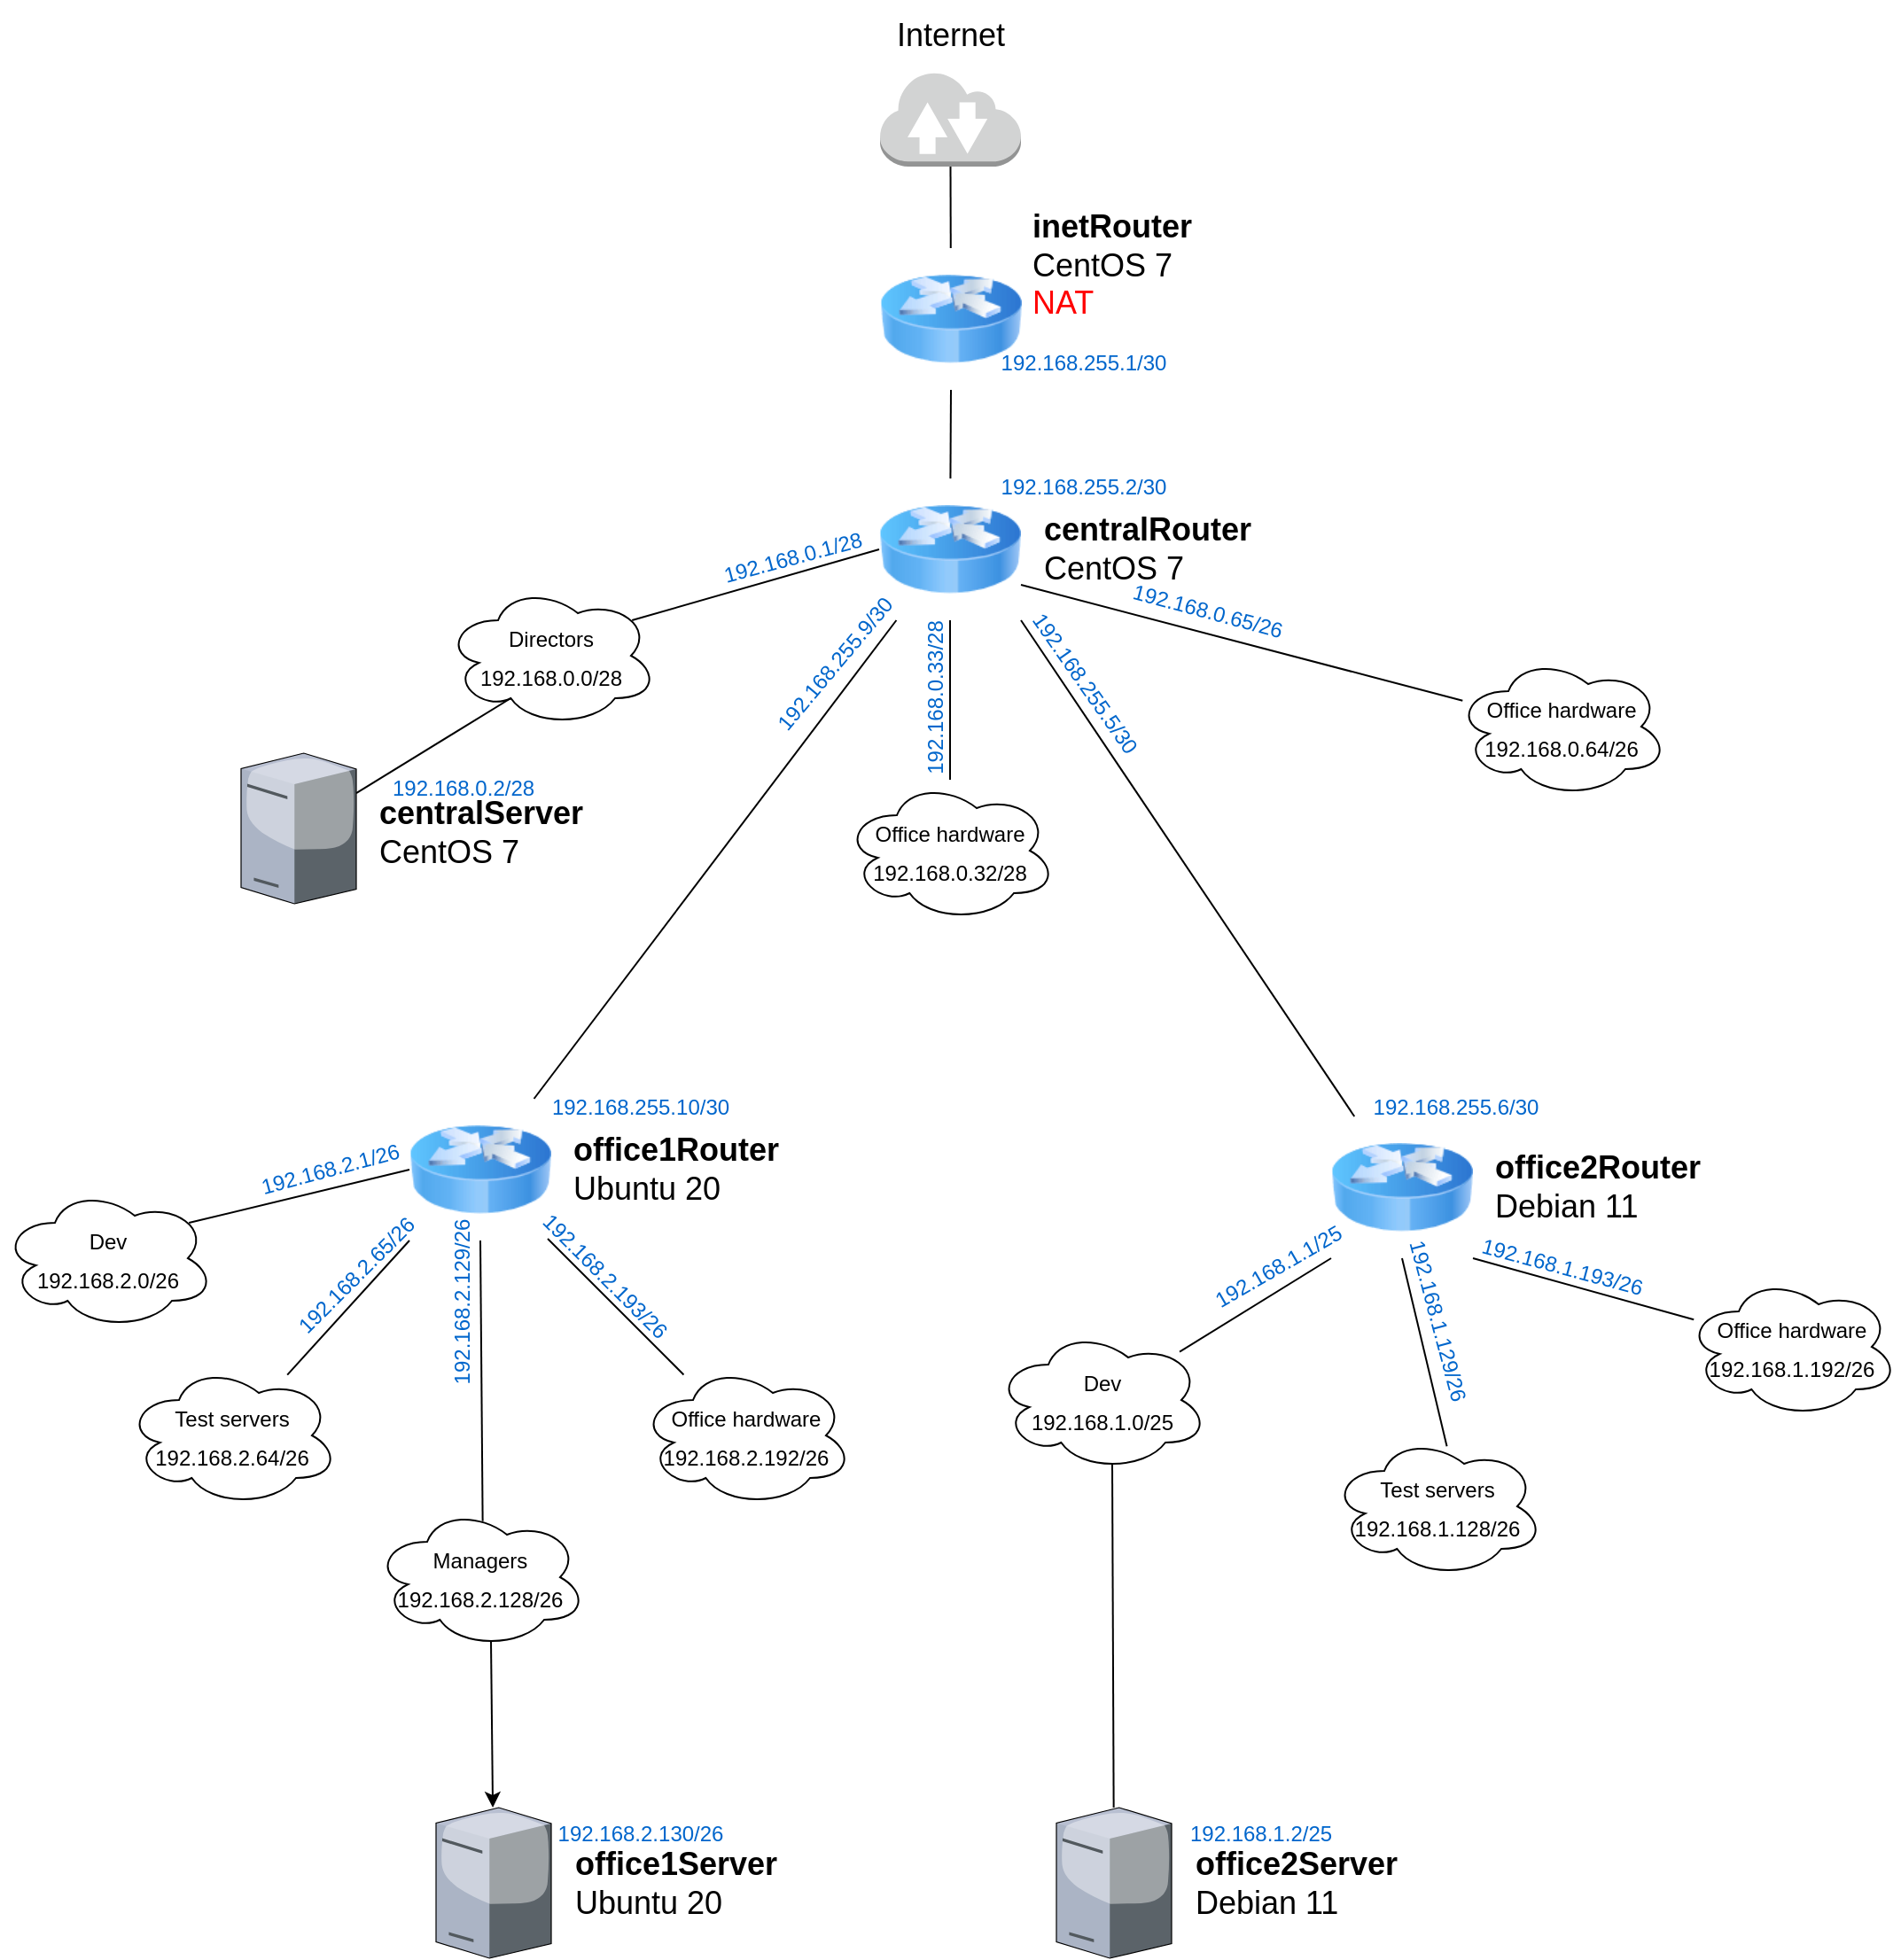 <mxfile version="20.2.1" type="device"><diagram name="Page-1" id="822b0af5-4adb-64df-f703-e8dfc1f81529"><mxGraphModel dx="2395" dy="1049" grid="1" gridSize="10" guides="1" tooltips="1" connect="1" arrows="1" fold="1" page="1" pageScale="1" pageWidth="1169" pageHeight="827" background="none" math="0" shadow="0"><root><mxCell id="0"/><mxCell id="1" parent="0"/><mxCell id="7HbqwWl7zdcl_qn44sWV-14" style="edgeStyle=none;rounded=0;orthogonalLoop=1;jettySize=auto;html=1;exitX=0.5;exitY=1;exitDx=0;exitDy=0;fontSize=18;fontColor=#FF0000;endArrow=none;endFill=0;" parent="1" source="7HbqwWl7zdcl_qn44sWV-1" target="7HbqwWl7zdcl_qn44sWV-4" edge="1"><mxGeometry relative="1" as="geometry"/></mxCell><mxCell id="7HbqwWl7zdcl_qn44sWV-1" value="" style="image;html=1;image=img/lib/clip_art/networking/Router_Icon_128x128.png" parent="1" vertex="1"><mxGeometry x="-634.5" y="190" width="80" height="80" as="geometry"/></mxCell><mxCell id="7HbqwWl7zdcl_qn44sWV-13" style="edgeStyle=none;rounded=0;orthogonalLoop=1;jettySize=auto;html=1;exitX=0.5;exitY=1;exitDx=0;exitDy=0;exitPerimeter=0;fontSize=18;fontColor=#FF0000;endArrow=none;endFill=0;" parent="1" source="7HbqwWl7zdcl_qn44sWV-2" target="7HbqwWl7zdcl_qn44sWV-1" edge="1"><mxGeometry relative="1" as="geometry"/></mxCell><mxCell id="7HbqwWl7zdcl_qn44sWV-2" value="" style="outlineConnect=0;dashed=0;verticalLabelPosition=bottom;verticalAlign=top;align=center;html=1;shape=mxgraph.aws3.internet_2;fillColor=#D2D3D3;gradientColor=none;" parent="1" vertex="1"><mxGeometry x="-634.5" y="90" width="79.5" height="54" as="geometry"/></mxCell><mxCell id="7HbqwWl7zdcl_qn44sWV-3" value="&lt;font style=&quot;font-size: 18px;&quot;&gt;Internet&lt;/font&gt;" style="text;html=1;resizable=0;autosize=1;align=center;verticalAlign=middle;points=[];fillColor=none;strokeColor=none;rounded=0;" parent="1" vertex="1"><mxGeometry x="-635" y="50" width="80" height="40" as="geometry"/></mxCell><mxCell id="7HbqwWl7zdcl_qn44sWV-11" style="rounded=0;orthogonalLoop=1;jettySize=auto;html=1;fontSize=18;fontColor=#FF0000;endArrow=none;endFill=0;" parent="1" source="7HbqwWl7zdcl_qn44sWV-4" target="7HbqwWl7zdcl_qn44sWV-7" edge="1"><mxGeometry relative="1" as="geometry"/></mxCell><mxCell id="7HbqwWl7zdcl_qn44sWV-12" style="edgeStyle=none;rounded=0;orthogonalLoop=1;jettySize=auto;html=1;exitX=1;exitY=1;exitDx=0;exitDy=0;fontSize=18;fontColor=#FF0000;endArrow=none;endFill=0;" parent="1" source="7HbqwWl7zdcl_qn44sWV-4" target="7HbqwWl7zdcl_qn44sWV-8" edge="1"><mxGeometry relative="1" as="geometry"/></mxCell><mxCell id="7HbqwWl7zdcl_qn44sWV-16" style="edgeStyle=none;rounded=0;orthogonalLoop=1;jettySize=auto;html=1;exitX=0;exitY=0.5;exitDx=0;exitDy=0;entryX=0.88;entryY=0.25;entryDx=0;entryDy=0;entryPerimeter=0;fontSize=12;fontColor=#000000;endArrow=none;endFill=0;" parent="1" source="7HbqwWl7zdcl_qn44sWV-4" target="7HbqwWl7zdcl_qn44sWV-15" edge="1"><mxGeometry relative="1" as="geometry"/></mxCell><mxCell id="7HbqwWl7zdcl_qn44sWV-19" style="edgeStyle=none;rounded=0;orthogonalLoop=1;jettySize=auto;html=1;exitX=1;exitY=0.75;exitDx=0;exitDy=0;fontSize=12;fontColor=#000000;endArrow=none;endFill=0;" parent="1" source="7HbqwWl7zdcl_qn44sWV-4" target="7HbqwWl7zdcl_qn44sWV-18" edge="1"><mxGeometry relative="1" as="geometry"/></mxCell><mxCell id="7HbqwWl7zdcl_qn44sWV-20" style="edgeStyle=none;rounded=0;orthogonalLoop=1;jettySize=auto;html=1;exitX=0.5;exitY=1;exitDx=0;exitDy=0;fontSize=12;fontColor=#000000;endArrow=none;endFill=0;" parent="1" source="7HbqwWl7zdcl_qn44sWV-4" target="7HbqwWl7zdcl_qn44sWV-17" edge="1"><mxGeometry relative="1" as="geometry"/></mxCell><mxCell id="7HbqwWl7zdcl_qn44sWV-4" value="" style="image;html=1;image=img/lib/clip_art/networking/Router_Icon_128x128.png" parent="1" vertex="1"><mxGeometry x="-635" y="320" width="80" height="80" as="geometry"/></mxCell><mxCell id="7HbqwWl7zdcl_qn44sWV-5" value="&lt;div style=&quot;text-align: left;&quot;&gt;&lt;span style=&quot;font-size: 18px; background-color: initial;&quot;&gt;&lt;b&gt;inetRouter&lt;/b&gt;&lt;/span&gt;&lt;/div&gt;&lt;font style=&quot;font-size: 18px;&quot;&gt;&lt;div style=&quot;text-align: left;&quot;&gt;&lt;span style=&quot;background-color: initial;&quot;&gt;CentOS 7&lt;/span&gt;&lt;/div&gt;&lt;font color=&quot;#ff0000&quot;&gt;&lt;div style=&quot;text-align: left;&quot;&gt;&lt;span style=&quot;background-color: initial;&quot;&gt;NAT&lt;/span&gt;&lt;/div&gt;&lt;/font&gt;&lt;/font&gt;" style="text;html=1;resizable=0;autosize=1;align=center;verticalAlign=middle;points=[];fillColor=none;strokeColor=none;rounded=0;" parent="1" vertex="1"><mxGeometry x="-559.5" y="160" width="110" height="80" as="geometry"/></mxCell><mxCell id="7HbqwWl7zdcl_qn44sWV-6" value="&lt;div style=&quot;text-align: left;&quot;&gt;&lt;span style=&quot;font-size: 18px; background-color: initial;&quot;&gt;&lt;b&gt;centralRouter&lt;/b&gt;&lt;/span&gt;&lt;/div&gt;&lt;font style=&quot;font-size: 18px;&quot;&gt;&lt;div style=&quot;text-align: left;&quot;&gt;&lt;span style=&quot;background-color: initial;&quot;&gt;CentOS 7&lt;/span&gt;&lt;/div&gt;&lt;/font&gt;" style="text;html=1;resizable=0;autosize=1;align=center;verticalAlign=middle;points=[];fillColor=none;strokeColor=none;rounded=0;" parent="1" vertex="1"><mxGeometry x="-554.5" y="330" width="140" height="60" as="geometry"/></mxCell><mxCell id="7HbqwWl7zdcl_qn44sWV-31" style="edgeStyle=none;rounded=0;orthogonalLoop=1;jettySize=auto;html=1;exitX=0;exitY=0.5;exitDx=0;exitDy=0;entryX=0.88;entryY=0.25;entryDx=0;entryDy=0;entryPerimeter=0;fontSize=12;fontColor=#000000;endArrow=none;endFill=0;" parent="1" source="7HbqwWl7zdcl_qn44sWV-7" target="7HbqwWl7zdcl_qn44sWV-25" edge="1"><mxGeometry relative="1" as="geometry"/></mxCell><mxCell id="7HbqwWl7zdcl_qn44sWV-32" style="edgeStyle=none;rounded=0;orthogonalLoop=1;jettySize=auto;html=1;exitX=0;exitY=1;exitDx=0;exitDy=0;fontSize=12;fontColor=#000000;endArrow=none;endFill=0;" parent="1" source="7HbqwWl7zdcl_qn44sWV-7" target="7HbqwWl7zdcl_qn44sWV-26" edge="1"><mxGeometry relative="1" as="geometry"/></mxCell><mxCell id="7HbqwWl7zdcl_qn44sWV-33" style="edgeStyle=none;rounded=0;orthogonalLoop=1;jettySize=auto;html=1;exitX=0.5;exitY=1;exitDx=0;exitDy=0;entryX=0.511;entryY=0.104;entryDx=0;entryDy=0;entryPerimeter=0;fontSize=12;fontColor=#000000;endArrow=none;endFill=0;" parent="1" source="7HbqwWl7zdcl_qn44sWV-7" target="7HbqwWl7zdcl_qn44sWV-27" edge="1"><mxGeometry relative="1" as="geometry"/></mxCell><mxCell id="7HbqwWl7zdcl_qn44sWV-36" style="edgeStyle=none;rounded=0;orthogonalLoop=1;jettySize=auto;html=1;exitX=1;exitY=1;exitDx=0;exitDy=0;fontSize=12;fontColor=#000000;endArrow=none;endFill=0;" parent="1" edge="1"><mxGeometry relative="1" as="geometry"><mxPoint x="-822" y="749" as="sourcePoint"/><mxPoint x="-745.282" y="825.718" as="targetPoint"/></mxGeometry></mxCell><mxCell id="7HbqwWl7zdcl_qn44sWV-7" value="" style="image;html=1;image=img/lib/clip_art/networking/Router_Icon_128x128.png" parent="1" vertex="1"><mxGeometry x="-900" y="670" width="80" height="80" as="geometry"/></mxCell><mxCell id="7HbqwWl7zdcl_qn44sWV-43" style="edgeStyle=none;rounded=0;orthogonalLoop=1;jettySize=auto;html=1;exitX=0;exitY=1;exitDx=0;exitDy=0;fontSize=12;fontColor=#000000;endArrow=none;endFill=0;" parent="1" source="7HbqwWl7zdcl_qn44sWV-8" target="7HbqwWl7zdcl_qn44sWV-37" edge="1"><mxGeometry relative="1" as="geometry"/></mxCell><mxCell id="7HbqwWl7zdcl_qn44sWV-45" style="edgeStyle=none;rounded=0;orthogonalLoop=1;jettySize=auto;html=1;exitX=0.5;exitY=1;exitDx=0;exitDy=0;entryX=0.544;entryY=0.076;entryDx=0;entryDy=0;entryPerimeter=0;fontSize=12;fontColor=#000000;endArrow=none;endFill=0;" parent="1" edge="1"><mxGeometry relative="1" as="geometry"><mxPoint x="-340" y="760" as="sourcePoint"/><mxPoint x="-314.72" y="866.08" as="targetPoint"/></mxGeometry></mxCell><mxCell id="7HbqwWl7zdcl_qn44sWV-46" style="edgeStyle=none;rounded=0;orthogonalLoop=1;jettySize=auto;html=1;exitX=1;exitY=1;exitDx=0;exitDy=0;fontSize=12;fontColor=#000000;endArrow=none;endFill=0;" parent="1" source="7HbqwWl7zdcl_qn44sWV-8" target="7HbqwWl7zdcl_qn44sWV-39" edge="1"><mxGeometry relative="1" as="geometry"/></mxCell><mxCell id="7HbqwWl7zdcl_qn44sWV-8" value="" style="image;html=1;image=img/lib/clip_art/networking/Router_Icon_128x128.png" parent="1" vertex="1"><mxGeometry x="-380" y="680" width="80" height="80" as="geometry"/></mxCell><mxCell id="7HbqwWl7zdcl_qn44sWV-9" value="&lt;div style=&quot;text-align: left;&quot;&gt;&lt;span style=&quot;font-size: 18px;&quot;&gt;&lt;b&gt;office1Router&lt;/b&gt;&lt;/span&gt;&lt;/div&gt;&lt;div style=&quot;text-align: left;&quot;&gt;&lt;span style=&quot;font-size: 18px;&quot;&gt;Ubuntu 20&lt;/span&gt;&lt;/div&gt;" style="text;html=1;resizable=0;autosize=1;align=center;verticalAlign=middle;points=[];fillColor=none;strokeColor=none;rounded=0;" parent="1" vertex="1"><mxGeometry x="-820" y="680" width="140" height="60" as="geometry"/></mxCell><mxCell id="7HbqwWl7zdcl_qn44sWV-10" value="&lt;div style=&quot;text-align: left;&quot;&gt;&lt;span style=&quot;font-size: 18px;&quot;&gt;&lt;b&gt;office2Router&lt;/b&gt;&lt;/span&gt;&lt;/div&gt;&lt;div style=&quot;text-align: left;&quot;&gt;&lt;span style=&quot;font-size: 18px;&quot;&gt;Debian 11&lt;/span&gt;&lt;/div&gt;" style="text;html=1;resizable=0;autosize=1;align=center;verticalAlign=middle;points=[];fillColor=none;strokeColor=none;rounded=0;" parent="1" vertex="1"><mxGeometry x="-300" y="690" width="140" height="60" as="geometry"/></mxCell><mxCell id="7HbqwWl7zdcl_qn44sWV-23" style="edgeStyle=none;rounded=0;orthogonalLoop=1;jettySize=auto;html=1;exitX=0.31;exitY=0.8;exitDx=0;exitDy=0;exitPerimeter=0;fontSize=12;fontColor=#000000;endArrow=none;endFill=0;" parent="1" source="7HbqwWl7zdcl_qn44sWV-15" target="7HbqwWl7zdcl_qn44sWV-22" edge="1"><mxGeometry relative="1" as="geometry"/></mxCell><mxCell id="7HbqwWl7zdcl_qn44sWV-15" value="&lt;font color=&quot;#000000&quot; style=&quot;font-size: 12px;&quot;&gt;Directors&lt;br&gt;192.168.0.0/28&lt;/font&gt;" style="ellipse;shape=cloud;whiteSpace=wrap;html=1;fontSize=18;fontColor=#FF0000;" parent="1" vertex="1"><mxGeometry x="-880" y="380" width="120" height="80" as="geometry"/></mxCell><mxCell id="7HbqwWl7zdcl_qn44sWV-17" value="&lt;font color=&quot;#000000&quot; style=&quot;font-size: 12px;&quot;&gt;Office hardware&lt;br&gt;192.168.0.32/28&lt;/font&gt;" style="ellipse;shape=cloud;whiteSpace=wrap;html=1;fontSize=18;fontColor=#FF0000;" parent="1" vertex="1"><mxGeometry x="-655" y="490" width="120" height="80" as="geometry"/></mxCell><mxCell id="7HbqwWl7zdcl_qn44sWV-18" value="&lt;font color=&quot;#000000&quot; style=&quot;font-size: 12px;&quot;&gt;Office hardware&lt;br&gt;192.168.0.64/26&lt;/font&gt;" style="ellipse;shape=cloud;whiteSpace=wrap;html=1;fontSize=18;fontColor=#FF0000;" parent="1" vertex="1"><mxGeometry x="-310" y="420" width="120" height="80" as="geometry"/></mxCell><mxCell id="7HbqwWl7zdcl_qn44sWV-22" value="" style="verticalLabelPosition=bottom;sketch=0;aspect=fixed;html=1;verticalAlign=top;strokeColor=none;align=center;outlineConnect=0;shape=mxgraph.citrix.license_server;fontSize=12;fontColor=#000000;" parent="1" vertex="1"><mxGeometry x="-995" y="475" width="65" height="85" as="geometry"/></mxCell><mxCell id="7HbqwWl7zdcl_qn44sWV-24" value="&lt;div style=&quot;text-align: left;&quot;&gt;&lt;span style=&quot;font-size: 18px; background-color: initial;&quot;&gt;&lt;b&gt;centralServer&lt;/b&gt;&lt;/span&gt;&lt;/div&gt;&lt;div style=&quot;text-align: left;&quot;&gt;&lt;span style=&quot;font-size: 18px; background-color: initial;&quot;&gt;CentOS 7&lt;/span&gt;&lt;/div&gt;" style="text;html=1;resizable=0;autosize=1;align=center;verticalAlign=middle;points=[];fillColor=none;strokeColor=none;rounded=0;" parent="1" vertex="1"><mxGeometry x="-930" y="490" width="140" height="60" as="geometry"/></mxCell><mxCell id="7HbqwWl7zdcl_qn44sWV-25" value="&lt;font color=&quot;#000000&quot; style=&quot;font-size: 12px;&quot;&gt;Dev&lt;br&gt;192.168.2.0/26&lt;/font&gt;" style="ellipse;shape=cloud;whiteSpace=wrap;html=1;fontSize=18;fontColor=#FF0000;" parent="1" vertex="1"><mxGeometry x="-1130" y="720" width="120" height="80" as="geometry"/></mxCell><mxCell id="7HbqwWl7zdcl_qn44sWV-26" value="&lt;font color=&quot;#000000&quot; style=&quot;font-size: 12px;&quot;&gt;Test servers&lt;br&gt;192.168.2.64/26&lt;/font&gt;" style="ellipse;shape=cloud;whiteSpace=wrap;html=1;fontSize=18;fontColor=#FF0000;" parent="1" vertex="1"><mxGeometry x="-1060" y="820" width="120" height="80" as="geometry"/></mxCell><mxCell id="7HbqwWl7zdcl_qn44sWV-35" style="edgeStyle=none;rounded=0;orthogonalLoop=1;jettySize=auto;html=1;exitX=0.55;exitY=0.95;exitDx=0;exitDy=0;exitPerimeter=0;fontSize=12;fontColor=#000000;" parent="1" source="7HbqwWl7zdcl_qn44sWV-27" target="7HbqwWl7zdcl_qn44sWV-29" edge="1"><mxGeometry relative="1" as="geometry"/></mxCell><mxCell id="7HbqwWl7zdcl_qn44sWV-27" value="&lt;font color=&quot;#000000&quot; style=&quot;font-size: 12px;&quot;&gt;Managers&lt;br&gt;192.168.2.128/26&lt;/font&gt;" style="ellipse;shape=cloud;whiteSpace=wrap;html=1;fontSize=18;fontColor=#FF0000;" parent="1" vertex="1"><mxGeometry x="-920" y="900" width="120" height="80" as="geometry"/></mxCell><mxCell id="7HbqwWl7zdcl_qn44sWV-28" value="&lt;font color=&quot;#000000&quot; style=&quot;font-size: 12px;&quot;&gt;Office hardware&lt;br&gt;192.168.2.192/26&lt;/font&gt;" style="ellipse;shape=cloud;whiteSpace=wrap;html=1;fontSize=18;fontColor=#FF0000;" parent="1" vertex="1"><mxGeometry x="-770" y="820" width="120" height="80" as="geometry"/></mxCell><mxCell id="7HbqwWl7zdcl_qn44sWV-29" value="" style="verticalLabelPosition=bottom;sketch=0;aspect=fixed;html=1;verticalAlign=top;strokeColor=none;align=center;outlineConnect=0;shape=mxgraph.citrix.license_server;fontSize=12;fontColor=#000000;" parent="1" vertex="1"><mxGeometry x="-885" y="1070" width="65" height="85" as="geometry"/></mxCell><mxCell id="7HbqwWl7zdcl_qn44sWV-30" value="&lt;div style=&quot;text-align: left;&quot;&gt;&lt;span style=&quot;font-size: 18px; background-color: initial;&quot;&gt;&lt;b&gt;office1Server&lt;/b&gt;&lt;/span&gt;&lt;/div&gt;&lt;div style=&quot;text-align: left;&quot;&gt;&lt;span style=&quot;font-size: 18px; background-color: initial;&quot;&gt;Ubuntu 20&lt;/span&gt;&lt;/div&gt;" style="text;html=1;resizable=0;autosize=1;align=center;verticalAlign=middle;points=[];fillColor=none;strokeColor=none;rounded=0;" parent="1" vertex="1"><mxGeometry x="-820" y="1082.5" width="140" height="60" as="geometry"/></mxCell><mxCell id="7HbqwWl7zdcl_qn44sWV-42" style="edgeStyle=none;rounded=0;orthogonalLoop=1;jettySize=auto;html=1;exitX=0.55;exitY=0.95;exitDx=0;exitDy=0;exitPerimeter=0;fontSize=12;fontColor=#000000;endArrow=none;endFill=0;" parent="1" source="7HbqwWl7zdcl_qn44sWV-37" target="7HbqwWl7zdcl_qn44sWV-40" edge="1"><mxGeometry relative="1" as="geometry"/></mxCell><mxCell id="7HbqwWl7zdcl_qn44sWV-37" value="&lt;font color=&quot;#000000&quot; style=&quot;font-size: 12px;&quot;&gt;Dev&lt;br&gt;192.168.1.0/25&lt;/font&gt;" style="ellipse;shape=cloud;whiteSpace=wrap;html=1;fontSize=18;fontColor=#FF0000;" parent="1" vertex="1"><mxGeometry x="-569.5" y="800" width="120" height="80" as="geometry"/></mxCell><mxCell id="7HbqwWl7zdcl_qn44sWV-38" value="&lt;font color=&quot;#000000&quot; style=&quot;font-size: 12px;&quot;&gt;Test servers&lt;br&gt;192.168.1.128/26&lt;/font&gt;" style="ellipse;shape=cloud;whiteSpace=wrap;html=1;fontSize=18;fontColor=#FF0000;" parent="1" vertex="1"><mxGeometry x="-380" y="860" width="120" height="80" as="geometry"/></mxCell><mxCell id="7HbqwWl7zdcl_qn44sWV-39" value="&lt;font color=&quot;#000000&quot; style=&quot;font-size: 12px;&quot;&gt;Office hardware&lt;br&gt;192.168.1.192/26&lt;/font&gt;" style="ellipse;shape=cloud;whiteSpace=wrap;html=1;fontSize=18;fontColor=#FF0000;" parent="1" vertex="1"><mxGeometry x="-180" y="770" width="120" height="80" as="geometry"/></mxCell><mxCell id="7HbqwWl7zdcl_qn44sWV-40" value="" style="verticalLabelPosition=bottom;sketch=0;aspect=fixed;html=1;verticalAlign=top;strokeColor=none;align=center;outlineConnect=0;shape=mxgraph.citrix.license_server;fontSize=12;fontColor=#000000;" parent="1" vertex="1"><mxGeometry x="-535" y="1070" width="65" height="85" as="geometry"/></mxCell><mxCell id="7HbqwWl7zdcl_qn44sWV-41" value="&lt;div style=&quot;text-align: left;&quot;&gt;&lt;span style=&quot;font-size: 18px; background-color: initial;&quot;&gt;&lt;b&gt;office2Server&lt;/b&gt;&lt;/span&gt;&lt;/div&gt;&lt;div style=&quot;text-align: left;&quot;&gt;&lt;span style=&quot;font-size: 18px; background-color: initial;&quot;&gt;Debian 11&lt;/span&gt;&lt;/div&gt;" style="text;html=1;resizable=0;autosize=1;align=center;verticalAlign=middle;points=[];fillColor=none;strokeColor=none;rounded=0;" parent="1" vertex="1"><mxGeometry x="-470" y="1082.5" width="140" height="60" as="geometry"/></mxCell><mxCell id="7HbqwWl7zdcl_qn44sWV-47" value="&lt;font color=&quot;#0066cc&quot;&gt;192.168.255.1/30&lt;/font&gt;" style="text;html=1;resizable=0;autosize=1;align=center;verticalAlign=middle;points=[];fillColor=none;strokeColor=none;rounded=0;fontSize=12;fontColor=#000000;" parent="1" vertex="1"><mxGeometry x="-580" y="240" width="120" height="30" as="geometry"/></mxCell><mxCell id="7HbqwWl7zdcl_qn44sWV-48" value="&lt;font color=&quot;#0066cc&quot;&gt;192.168.255.2/30&lt;/font&gt;" style="text;html=1;resizable=0;autosize=1;align=center;verticalAlign=middle;points=[];fillColor=none;strokeColor=none;rounded=0;fontSize=12;fontColor=#000000;" parent="1" vertex="1"><mxGeometry x="-580" y="310" width="120" height="30" as="geometry"/></mxCell><mxCell id="7HbqwWl7zdcl_qn44sWV-49" value="&lt;font color=&quot;#0066cc&quot;&gt;192.168.0.1/28&lt;/font&gt;" style="text;html=1;resizable=0;autosize=1;align=center;verticalAlign=middle;points=[];fillColor=none;strokeColor=none;rounded=0;fontSize=12;fontColor=#000000;rotation=-15;" parent="1" vertex="1"><mxGeometry x="-734.5" y="350" width="100" height="30" as="geometry"/></mxCell><mxCell id="7HbqwWl7zdcl_qn44sWV-50" value="&lt;font color=&quot;#0066cc&quot;&gt;192.168.0.2/28&lt;/font&gt;" style="text;html=1;resizable=0;autosize=1;align=center;verticalAlign=middle;points=[];fillColor=none;strokeColor=none;rounded=0;fontSize=12;fontColor=#000000;rotation=0;" parent="1" vertex="1"><mxGeometry x="-920" y="480" width="100" height="30" as="geometry"/></mxCell><mxCell id="7HbqwWl7zdcl_qn44sWV-51" value="&lt;font color=&quot;#0066cc&quot;&gt;192.168.255.9/30&lt;/font&gt;" style="text;html=1;resizable=0;autosize=1;align=center;verticalAlign=middle;points=[];fillColor=none;strokeColor=none;rounded=0;fontSize=12;fontColor=#000000;rotation=-50;" parent="1" vertex="1"><mxGeometry x="-720" y="410" width="120" height="30" as="geometry"/></mxCell><mxCell id="7HbqwWl7zdcl_qn44sWV-52" value="&lt;font color=&quot;#0066cc&quot;&gt;192.168.0.33/28&lt;/font&gt;" style="text;html=1;resizable=0;autosize=1;align=center;verticalAlign=middle;points=[];fillColor=none;strokeColor=none;rounded=0;fontSize=12;fontColor=#000000;rotation=-90;" parent="1" vertex="1"><mxGeometry x="-658" y="429" width="110" height="30" as="geometry"/></mxCell><mxCell id="7HbqwWl7zdcl_qn44sWV-53" value="&lt;font color=&quot;#0066cc&quot;&gt;192.168.0.65/26&lt;/font&gt;" style="text;html=1;resizable=0;autosize=1;align=center;verticalAlign=middle;points=[];fillColor=none;strokeColor=none;rounded=0;fontSize=12;fontColor=#000000;rotation=15;" parent="1" vertex="1"><mxGeometry x="-505" y="380" width="110" height="30" as="geometry"/></mxCell><mxCell id="7HbqwWl7zdcl_qn44sWV-54" value="&lt;font color=&quot;#0066cc&quot;&gt;192.168.255.5/30&lt;/font&gt;" style="text;html=1;resizable=0;autosize=1;align=center;verticalAlign=middle;points=[];fillColor=none;strokeColor=none;rounded=0;fontSize=12;fontColor=#000000;rotation=55;" parent="1" vertex="1"><mxGeometry x="-579.5" y="420" width="120" height="30" as="geometry"/></mxCell><mxCell id="7HbqwWl7zdcl_qn44sWV-55" value="&lt;font color=&quot;#0066cc&quot;&gt;192.168.255.10/30&lt;/font&gt;" style="text;html=1;resizable=0;autosize=1;align=center;verticalAlign=middle;points=[];fillColor=none;strokeColor=none;rounded=0;fontSize=12;fontColor=#000000;rotation=0;" parent="1" vertex="1"><mxGeometry x="-830" y="660" width="120" height="30" as="geometry"/></mxCell><mxCell id="7HbqwWl7zdcl_qn44sWV-56" value="&lt;font color=&quot;#0066cc&quot;&gt;192.168.2.130/26&lt;br&gt;&lt;/font&gt;" style="text;html=1;resizable=0;autosize=1;align=center;verticalAlign=middle;points=[];fillColor=none;strokeColor=none;rounded=0;fontSize=12;fontColor=#000000;rotation=0;" parent="1" vertex="1"><mxGeometry x="-830" y="1070" width="120" height="30" as="geometry"/></mxCell><mxCell id="7HbqwWl7zdcl_qn44sWV-57" value="&lt;font color=&quot;#0066cc&quot;&gt;192.168.1.2/25&lt;/font&gt;" style="text;html=1;resizable=0;autosize=1;align=center;verticalAlign=middle;points=[];fillColor=none;strokeColor=none;rounded=0;fontSize=12;fontColor=#000000;rotation=0;" parent="1" vertex="1"><mxGeometry x="-470" y="1070" width="100" height="30" as="geometry"/></mxCell><mxCell id="7HbqwWl7zdcl_qn44sWV-58" value="&lt;font color=&quot;#0066cc&quot;&gt;192.168.2.1/26&lt;/font&gt;" style="text;html=1;resizable=0;autosize=1;align=center;verticalAlign=middle;points=[];fillColor=none;strokeColor=none;rounded=0;fontSize=12;fontColor=#000000;rotation=-15;" parent="1" vertex="1"><mxGeometry x="-995" y="695" width="100" height="30" as="geometry"/></mxCell><mxCell id="7HbqwWl7zdcl_qn44sWV-59" value="&lt;font color=&quot;#0066cc&quot;&gt;192.168.2.65/26&lt;/font&gt;" style="text;html=1;resizable=0;autosize=1;align=center;verticalAlign=middle;points=[];fillColor=none;strokeColor=none;rounded=0;fontSize=12;fontColor=#000000;rotation=-45;" parent="1" vertex="1"><mxGeometry x="-985" y="755" width="110" height="30" as="geometry"/></mxCell><mxCell id="7HbqwWl7zdcl_qn44sWV-60" value="&lt;font color=&quot;#0066cc&quot;&gt;192.168.2.129/26&lt;/font&gt;" style="text;html=1;resizable=0;autosize=1;align=center;verticalAlign=middle;points=[];fillColor=none;strokeColor=none;rounded=0;fontSize=12;fontColor=#000000;rotation=-90;" parent="1" vertex="1"><mxGeometry x="-930" y="770" width="120" height="30" as="geometry"/></mxCell><mxCell id="7HbqwWl7zdcl_qn44sWV-61" value="&lt;font color=&quot;#0066cc&quot;&gt;192.168.2.193/26&lt;/font&gt;" style="text;html=1;resizable=0;autosize=1;align=center;verticalAlign=middle;points=[];fillColor=none;strokeColor=none;rounded=0;fontSize=12;fontColor=#000000;rotation=45;" parent="1" vertex="1"><mxGeometry x="-850" y="755" width="120" height="30" as="geometry"/></mxCell><mxCell id="7HbqwWl7zdcl_qn44sWV-63" value="&lt;font color=&quot;#0066cc&quot;&gt;192.168.255.6/30&lt;/font&gt;" style="text;html=1;resizable=0;autosize=1;align=center;verticalAlign=middle;points=[];fillColor=none;strokeColor=none;rounded=0;fontSize=12;fontColor=#000000;rotation=0;" parent="1" vertex="1"><mxGeometry x="-370" y="660" width="120" height="30" as="geometry"/></mxCell><mxCell id="7HbqwWl7zdcl_qn44sWV-64" value="&lt;font color=&quot;#0066cc&quot;&gt;192.168.1.1/25&lt;/font&gt;" style="text;html=1;resizable=0;autosize=1;align=center;verticalAlign=middle;points=[];fillColor=none;strokeColor=none;rounded=0;fontSize=12;fontColor=#000000;rotation=-30;" parent="1" vertex="1"><mxGeometry x="-460" y="750" width="100" height="30" as="geometry"/></mxCell><mxCell id="7HbqwWl7zdcl_qn44sWV-65" value="&lt;font color=&quot;#0066cc&quot;&gt;192.168.1.129/26&lt;/font&gt;" style="text;html=1;resizable=0;autosize=1;align=center;verticalAlign=middle;points=[];fillColor=none;strokeColor=none;rounded=0;fontSize=12;fontColor=#000000;rotation=75;" parent="1" vertex="1"><mxGeometry x="-380" y="780" width="120" height="30" as="geometry"/></mxCell><mxCell id="7HbqwWl7zdcl_qn44sWV-66" value="&lt;font color=&quot;#0066cc&quot;&gt;192.168.1.193/26&lt;/font&gt;" style="text;html=1;resizable=0;autosize=1;align=center;verticalAlign=middle;points=[];fillColor=none;strokeColor=none;rounded=0;fontSize=12;fontColor=#000000;rotation=15;" parent="1" vertex="1"><mxGeometry x="-310" y="750" width="120" height="30" as="geometry"/></mxCell></root></mxGraphModel></diagram></mxfile>